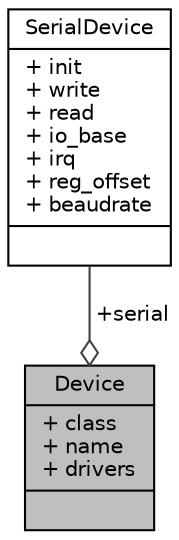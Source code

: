 digraph "Device"
{
 // LATEX_PDF_SIZE
  edge [fontname="Helvetica",fontsize="10",labelfontname="Helvetica",labelfontsize="10"];
  node [fontname="Helvetica",fontsize="10",shape=record];
  Node1 [label="{Device\n|+ class\l+ name\l+ drivers\l|}",height=0.2,width=0.4,color="black", fillcolor="grey75", style="filled", fontcolor="black",tooltip=" "];
  Node2 -> Node1 [color="grey25",fontsize="10",style="solid",label=" +serial" ,arrowhead="odiamond",fontname="Helvetica"];
  Node2 [label="{SerialDevice\n|+ init\l+ write\l+ read\l+ io_base\l+ irq\l+ reg_offset\l+ beaudrate\l|}",height=0.2,width=0.4,color="black", fillcolor="white", style="filled",URL="$structSerialDevice.html",tooltip=" "];
}
